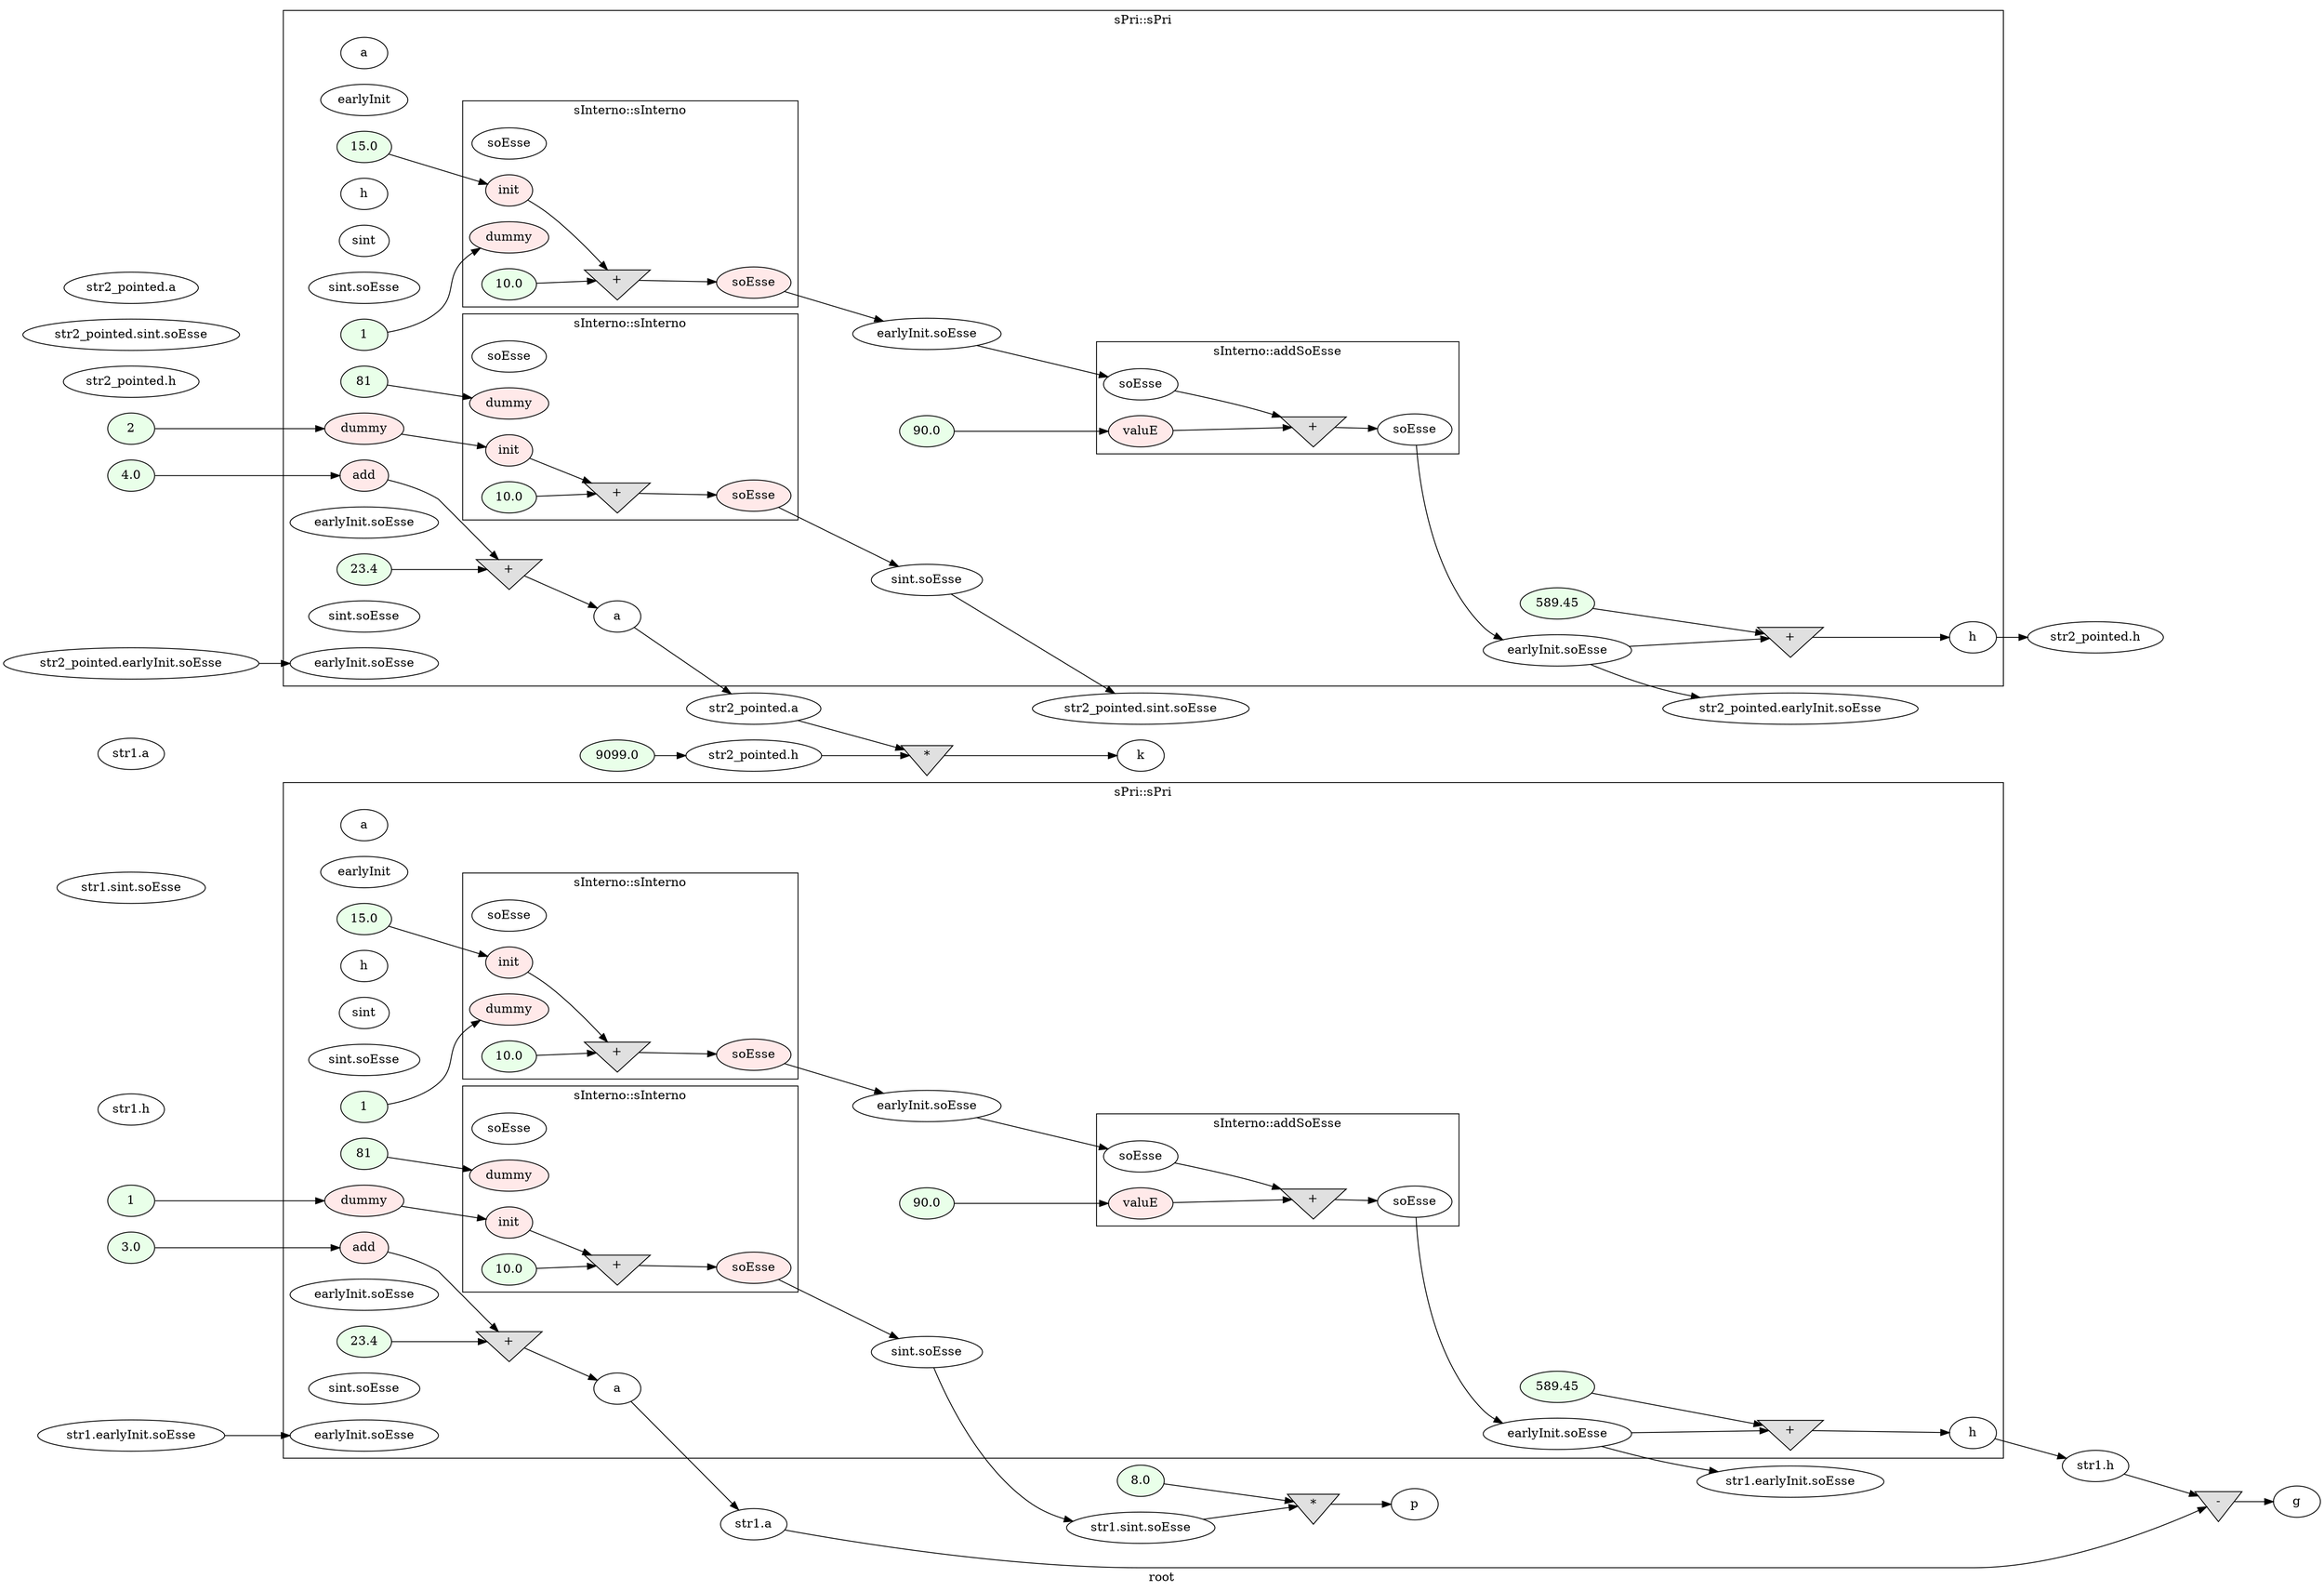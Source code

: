 digraph G
{
rankdir=LR;
label = "root";
	node_000050 [ label = "3.0", style=filled, fillcolor="#E9FFE9", startingline=39 ]
	node_000051 [ label = "1", style=filled, fillcolor="#E9FFE9", startingline=39 ]
	node_000052 [ label = "str1.h", startingline=39 ]
	node_000053 [ label = "str1.earlyInit.soEsse", startingline=39 ]
	node_000054 [ label = "str1.sint.soEsse", startingline=39 ]
	node_000055 [ label = "str1.a", startingline=39 ]
	node_000095 [ label = "str1.a", startingline=39 ]
	node_000096 [ label = "str1.h", startingline=39 ]
	node_000097 [ label = "str1.earlyInit.soEsse", startingline=39 ]
	node_000098 [ label = "str1.sint.soEsse", startingline=39 ]
	node_000099 [ label = "4.0", style=filled, fillcolor="#E9FFE9", startingline=40 ]
	node_000100 [ label = "2", style=filled, fillcolor="#E9FFE9", startingline=40 ]
	node_000101 [ label = "str2_pointed.h", startingline=40 ]
	node_000102 [ label = "str2_pointed.earlyInit.soEsse", startingline=40 ]
	node_000103 [ label = "str2_pointed.sint.soEsse", startingline=40 ]
	node_000104 [ label = "str2_pointed.a", startingline=40 ]
	node_000144 [ label = "str2_pointed.a", startingline=40 ]
	node_000145 [ label = "str2_pointed.h", startingline=40 ]
	node_000146 [ label = "str2_pointed.earlyInit.soEsse", startingline=40 ]
	node_000147 [ label = "str2_pointed.sint.soEsse", startingline=40 ]
	node_000148 [ label = "9099.0", style=filled, fillcolor="#E9FFE9", startingline=42 ]
	node_000149 [ label = "str2_pointed.h", startingline=42 ]
	node_000150 [ label = "8.0", style=filled, fillcolor="#E9FFE9", startingline=44 ]
	node_000151 [ label = "*", shape=invtriangle, style=filled, fillcolor="#E0E0E0", startingline=44 ]
	node_000152 [ label = "p", startingline=44 ]
	node_000153 [ label = "-", shape=invtriangle, style=filled, fillcolor="#E0E0E0", startingline=46 ]
	node_000154 [ label = "g", startingline=46 ]
	node_000155 [ label = "*", shape=invtriangle, style=filled, fillcolor="#E0E0E0", startingline=47 ]
	node_000156 [ label = "k", startingline=47 ]
subgraph cluster_6 {
label = "sPri::sPri";
parent = "root";
startingline = 39;
	node_000056 [ label = "a", startingline=19 ]
	node_000057 [ label = "earlyInit", startingline=19 ]
	node_000058 [ label = "earlyInit.soEsse", startingline=19 ]
	node_000059 [ label = "h", startingline=19 ]
	node_000060 [ label = "sint", startingline=19 ]
	node_000061 [ label = "sint.soEsse", startingline=19 ]
	node_000062 [ label = "add", style=filled, fillcolor="#FFE9E9", startingline=28 ]
	node_000063 [ label = "dummy", style=filled, fillcolor="#FFE9E9", startingline=28 ]
	node_000064 [ label = "15.0", style=filled, fillcolor="#E9FFE9", startingline=29 ]
	node_000065 [ label = "1", style=filled, fillcolor="#E9FFE9", startingline=29 ]
	node_000066 [ label = "earlyInit.soEsse", startingline=29 ]
	node_000067 [ label = "earlyInit.soEsse", startingline=29 ]
	node_000068 [ label = "81", style=filled, fillcolor="#E9FFE9", startingline=30 ]
	node_000069 [ label = "sint.soEsse", startingline=30 ]
	node_000070 [ label = "sint.soEsse", startingline=30 ]
	node_000071 [ label = "23.4", style=filled, fillcolor="#E9FFE9", startingline=32 ]
	node_000072 [ label = "+", shape=invtriangle, style=filled, fillcolor="#E0E0E0", startingline=32 ]
	node_000073 [ label = "a", startingline=32 ]
	node_000074 [ label = "90.0", style=filled, fillcolor="#E9FFE9", startingline=33 ]
	node_000075 [ label = "earlyInit.soEsse", startingline=33 ]
	node_000076 [ label = "589.45", style=filled, fillcolor="#E9FFE9", startingline=34 ]
	node_000077 [ label = "+", shape=invtriangle, style=filled, fillcolor="#E0E0E0", startingline=34 ]
	node_000078 [ label = "h", startingline=34 ]
subgraph cluster_7 {
label = "sInterno::sInterno";
parent = "sPri::sPri";
startingline = 39;
	node_000079 [ label = "soEsse", startingline=11 ]
	node_000080 [ label = "init", style=filled, fillcolor="#FFE9E9", startingline=11 ]
	node_000081 [ label = "dummy", style=filled, fillcolor="#FFE9E9", startingline=11 ]
	node_000082 [ label = "10.0", style=filled, fillcolor="#E9FFE9", startingline=11 ]
	node_000083 [ label = "+", shape=invtriangle, style=filled, fillcolor="#E0E0E0", startingline=11 ]
	node_000084 [ label = "soEsse", style=filled, fillcolor="#FFE9E9", startingline=11 ]
}
subgraph cluster_8 {
label = "sInterno::sInterno";
parent = "sPri::sPri";
startingline = 39;
	node_000085 [ label = "soEsse", startingline=11 ]
	node_000086 [ label = "init", style=filled, fillcolor="#FFE9E9", startingline=11 ]
	node_000087 [ label = "dummy", style=filled, fillcolor="#FFE9E9", startingline=11 ]
	node_000088 [ label = "10.0", style=filled, fillcolor="#E9FFE9", startingline=11 ]
	node_000089 [ label = "+", shape=invtriangle, style=filled, fillcolor="#E0E0E0", startingline=11 ]
	node_000090 [ label = "soEsse", style=filled, fillcolor="#FFE9E9", startingline=11 ]
}
subgraph cluster_9 {
label = "sInterno::addSoEsse";
parent = "sPri::sPri";
startingline = 39;
	node_000091 [ label = "soEsse", startingline=14 ]
	node_000092 [ label = "valuE", style=filled, fillcolor="#FFE9E9", startingline=14 ]
	node_000093 [ label = "+", shape=invtriangle, style=filled, fillcolor="#E0E0E0", startingline=16 ]
	node_000094 [ label = "soEsse", startingline=16 ]
}
}
subgraph cluster_10 {
label = "sPri::sPri";
parent = "root";
startingline = 40;
	node_000105 [ label = "a", startingline=19 ]
	node_000106 [ label = "earlyInit", startingline=19 ]
	node_000107 [ label = "earlyInit.soEsse", startingline=19 ]
	node_000108 [ label = "h", startingline=19 ]
	node_000109 [ label = "sint", startingline=19 ]
	node_000110 [ label = "sint.soEsse", startingline=19 ]
	node_000111 [ label = "add", style=filled, fillcolor="#FFE9E9", startingline=28 ]
	node_000112 [ label = "dummy", style=filled, fillcolor="#FFE9E9", startingline=28 ]
	node_000113 [ label = "15.0", style=filled, fillcolor="#E9FFE9", startingline=29 ]
	node_000114 [ label = "1", style=filled, fillcolor="#E9FFE9", startingline=29 ]
	node_000115 [ label = "earlyInit.soEsse", startingline=29 ]
	node_000116 [ label = "earlyInit.soEsse", startingline=29 ]
	node_000117 [ label = "81", style=filled, fillcolor="#E9FFE9", startingline=30 ]
	node_000118 [ label = "sint.soEsse", startingline=30 ]
	node_000119 [ label = "sint.soEsse", startingline=30 ]
	node_000120 [ label = "23.4", style=filled, fillcolor="#E9FFE9", startingline=32 ]
	node_000121 [ label = "+", shape=invtriangle, style=filled, fillcolor="#E0E0E0", startingline=32 ]
	node_000122 [ label = "a", startingline=32 ]
	node_000123 [ label = "90.0", style=filled, fillcolor="#E9FFE9", startingline=33 ]
	node_000124 [ label = "earlyInit.soEsse", startingline=33 ]
	node_000125 [ label = "589.45", style=filled, fillcolor="#E9FFE9", startingline=34 ]
	node_000126 [ label = "+", shape=invtriangle, style=filled, fillcolor="#E0E0E0", startingline=34 ]
	node_000127 [ label = "h", startingline=34 ]
subgraph cluster_11 {
label = "sInterno::sInterno";
parent = "sPri::sPri";
startingline = 40;
	node_000128 [ label = "soEsse", startingline=11 ]
	node_000129 [ label = "init", style=filled, fillcolor="#FFE9E9", startingline=11 ]
	node_000130 [ label = "dummy", style=filled, fillcolor="#FFE9E9", startingline=11 ]
	node_000131 [ label = "10.0", style=filled, fillcolor="#E9FFE9", startingline=11 ]
	node_000132 [ label = "+", shape=invtriangle, style=filled, fillcolor="#E0E0E0", startingline=11 ]
	node_000133 [ label = "soEsse", style=filled, fillcolor="#FFE9E9", startingline=11 ]
}
subgraph cluster_12 {
label = "sInterno::sInterno";
parent = "sPri::sPri";
startingline = 40;
	node_000134 [ label = "soEsse", startingline=11 ]
	node_000135 [ label = "init", style=filled, fillcolor="#FFE9E9", startingline=11 ]
	node_000136 [ label = "dummy", style=filled, fillcolor="#FFE9E9", startingline=11 ]
	node_000137 [ label = "10.0", style=filled, fillcolor="#E9FFE9", startingline=11 ]
	node_000138 [ label = "+", shape=invtriangle, style=filled, fillcolor="#E0E0E0", startingline=11 ]
	node_000139 [ label = "soEsse", style=filled, fillcolor="#FFE9E9", startingline=11 ]
}
subgraph cluster_13 {
label = "sInterno::addSoEsse";
parent = "sPri::sPri";
startingline = 40;
	node_000140 [ label = "soEsse", startingline=14 ]
	node_000141 [ label = "valuE", style=filled, fillcolor="#FFE9E9", startingline=14 ]
	node_000142 [ label = "+", shape=invtriangle, style=filled, fillcolor="#E0E0E0", startingline=16 ]
	node_000143 [ label = "soEsse", startingline=16 ]
}
}
	node_000050 -> node_000062
	node_000051 -> node_000063
	node_000053 -> node_000058
	node_000095 -> node_000153
	node_000096 -> node_000153
	node_000098 -> node_000151
	node_000099 -> node_000111
	node_000100 -> node_000112
	node_000102 -> node_000107
	node_000144 -> node_000155
	node_000148 -> node_000149
	node_000149 -> node_000155
	node_000150 -> node_000151
	node_000151 -> node_000152
	node_000153 -> node_000154
	node_000155 -> node_000156
	node_000062 -> node_000072
	node_000063 -> node_000086
	node_000064 -> node_000080
	node_000065 -> node_000081
	node_000067 -> node_000091
	node_000068 -> node_000087
	node_000070 -> node_000098
	node_000071 -> node_000072
	node_000072 -> node_000073
	node_000073 -> node_000095
	node_000074 -> node_000092
	node_000075 -> node_000077
	node_000075 -> node_000097
	node_000076 -> node_000077
	node_000077 -> node_000078
	node_000078 -> node_000096
	node_000080 -> node_000083
	node_000082 -> node_000083
	node_000083 -> node_000084
	node_000084 -> node_000067
	node_000086 -> node_000089
	node_000088 -> node_000089
	node_000089 -> node_000090
	node_000090 -> node_000070
	node_000091 -> node_000093
	node_000092 -> node_000093
	node_000093 -> node_000094
	node_000094 -> node_000075
	node_000111 -> node_000121
	node_000112 -> node_000135
	node_000113 -> node_000129
	node_000114 -> node_000130
	node_000116 -> node_000140
	node_000117 -> node_000136
	node_000119 -> node_000147
	node_000120 -> node_000121
	node_000121 -> node_000122
	node_000122 -> node_000144
	node_000123 -> node_000141
	node_000124 -> node_000126
	node_000124 -> node_000146
	node_000125 -> node_000126
	node_000126 -> node_000127
	node_000127 -> node_000145
	node_000129 -> node_000132
	node_000131 -> node_000132
	node_000132 -> node_000133
	node_000133 -> node_000116
	node_000135 -> node_000138
	node_000137 -> node_000138
	node_000138 -> node_000139
	node_000139 -> node_000119
	node_000140 -> node_000142
	node_000141 -> node_000142
	node_000142 -> node_000143
	node_000143 -> node_000124
}
